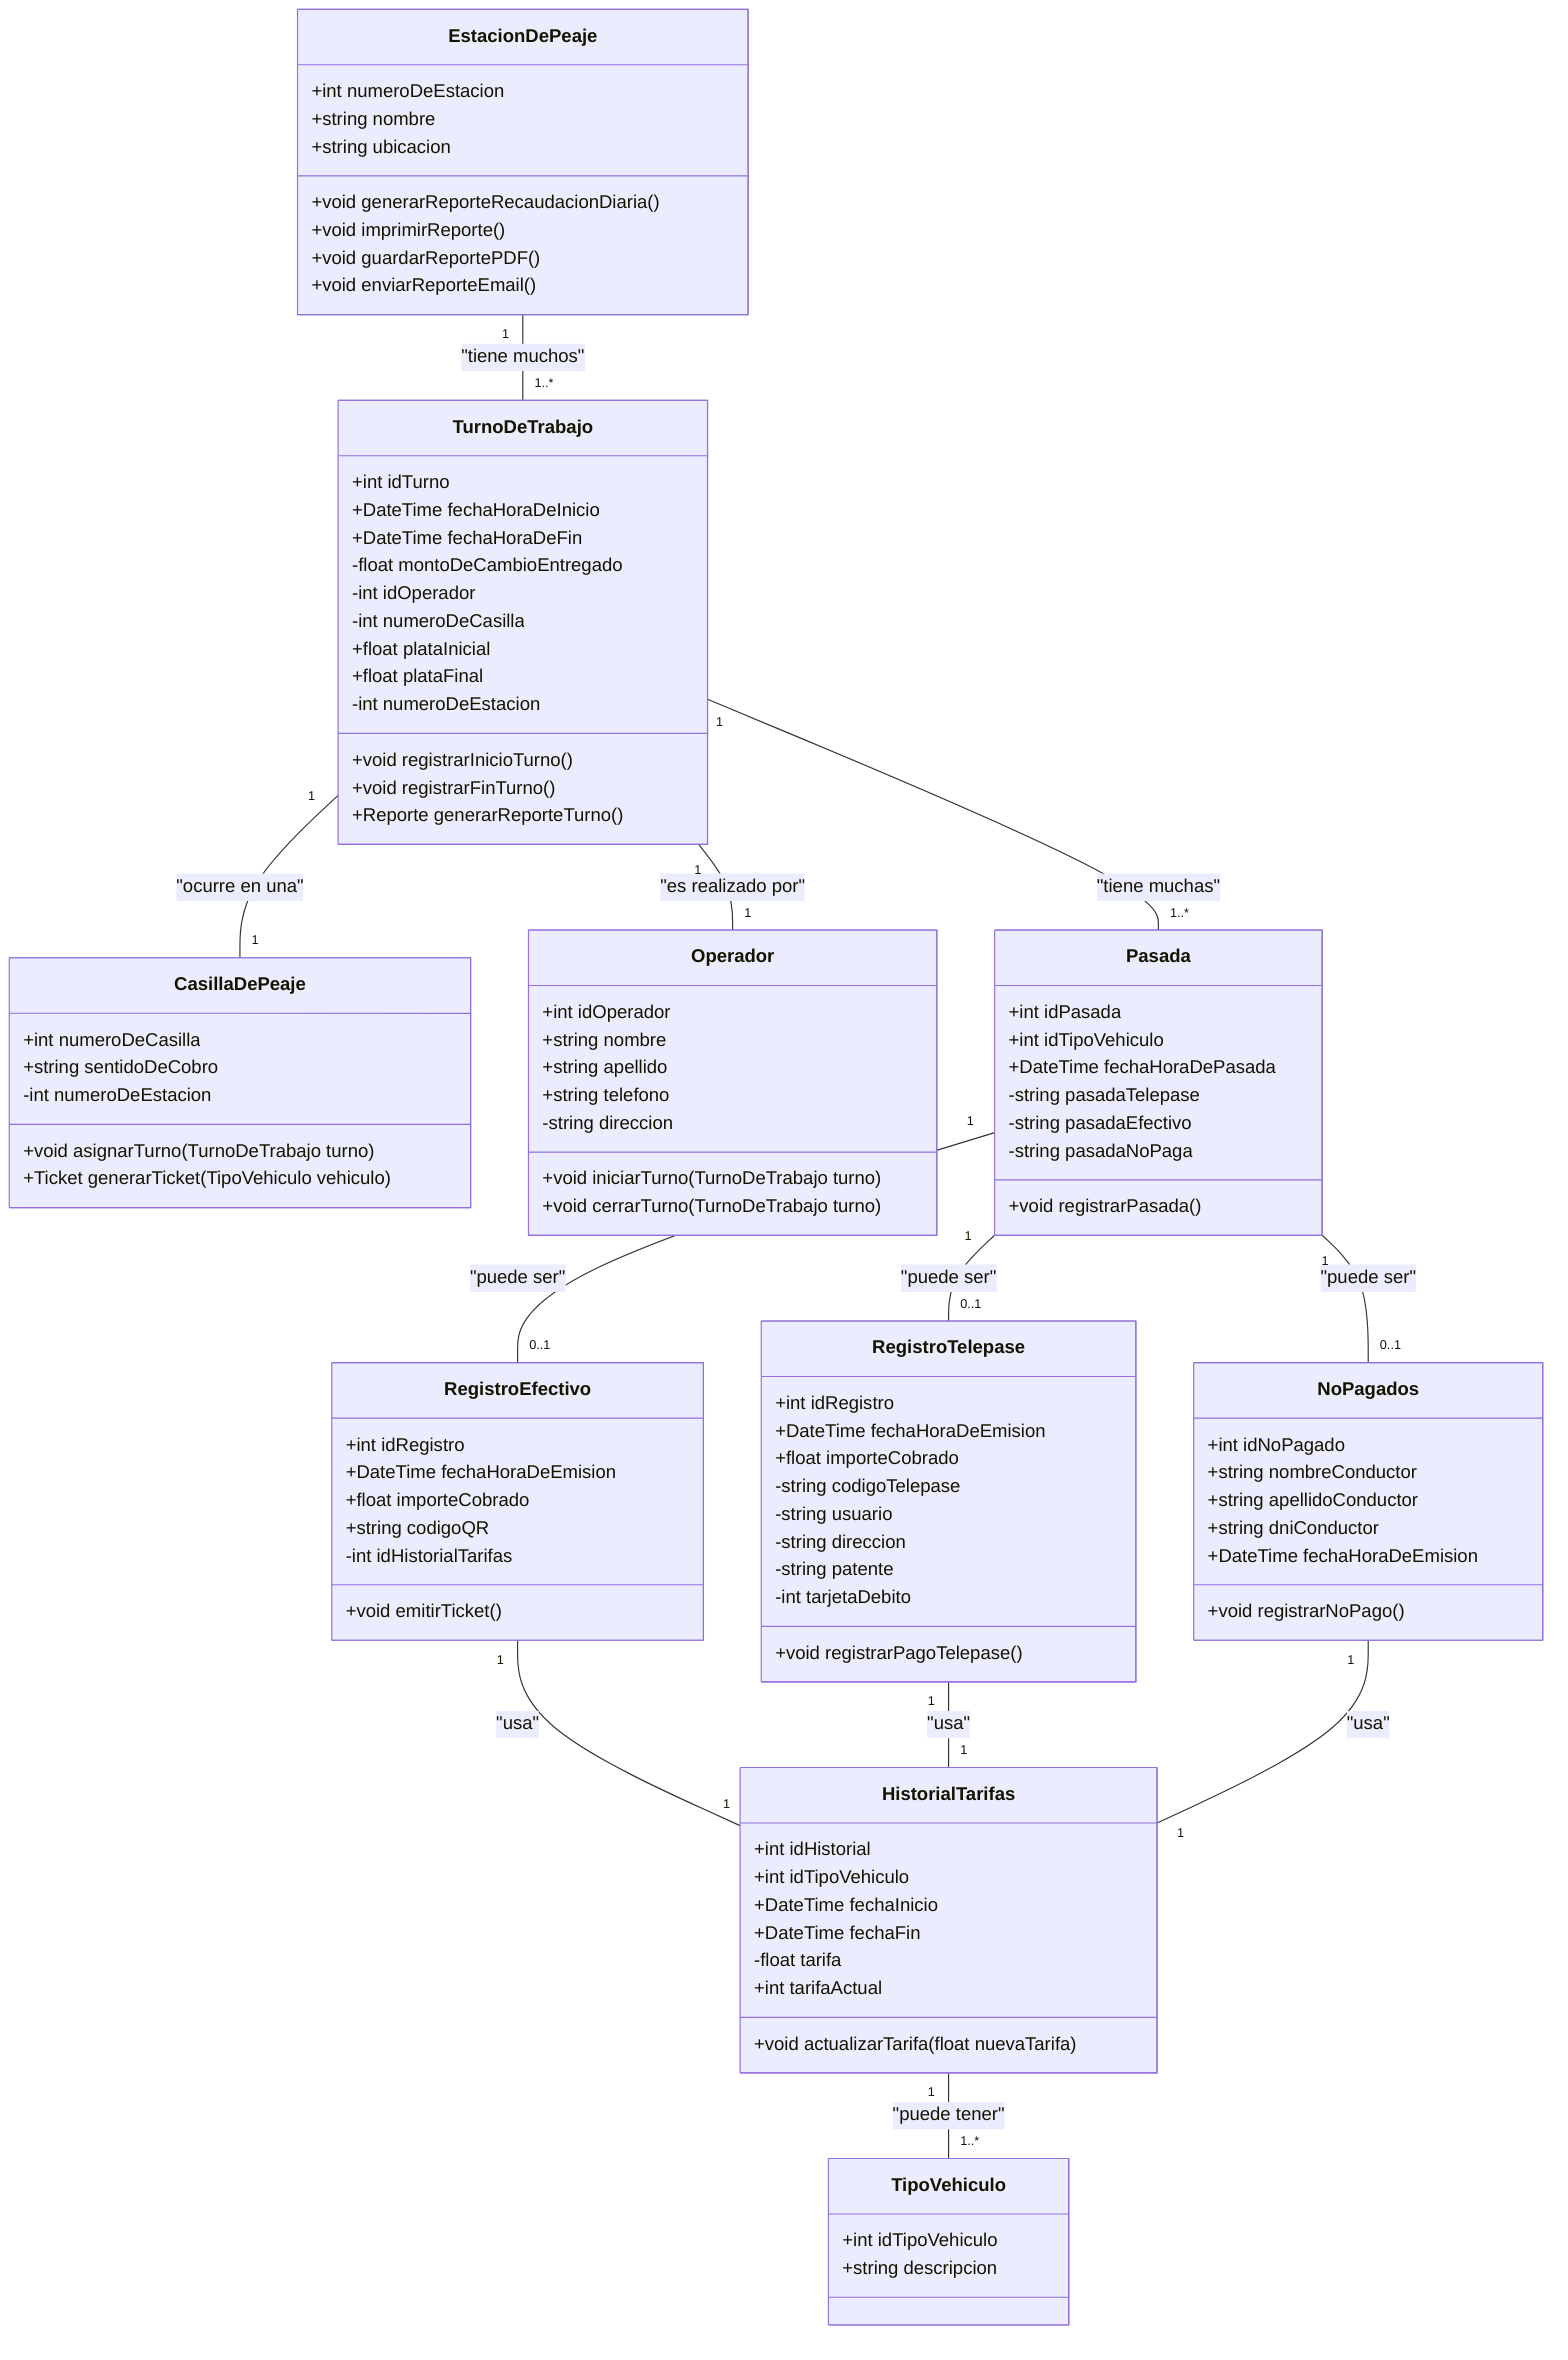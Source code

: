 classDiagram
    class EstacionDePeaje {
        +int numeroDeEstacion
        +string nombre
        +string ubicacion

        +void generarReporteRecaudacionDiaria()
        +void imprimirReporte()
        +void guardarReportePDF()
        +void enviarReporteEmail()
    }

    class CasillaDePeaje {
        +int numeroDeCasilla
        +string sentidoDeCobro
        -int numeroDeEstacion

        +void asignarTurno(TurnoDeTrabajo turno)
        +Ticket generarTicket(TipoVehiculo vehiculo)
    }

    class Operador {
        +int idOperador
        +string nombre
        +string apellido
        +string telefono
        -string direccion

        +void iniciarTurno(TurnoDeTrabajo turno)
        +void cerrarTurno(TurnoDeTrabajo turno)
    }

    class TurnoDeTrabajo {
        +int idTurno
        +DateTime fechaHoraDeInicio
        +DateTime fechaHoraDeFin
        -float montoDeCambioEntregado
        -int idOperador
        -int numeroDeCasilla
        +float plataInicial
        +float plataFinal
        -int numeroDeEstacion

        +void registrarInicioTurno()
        +void registrarFinTurno()
        +Reporte generarReporteTurno()
    }

    class Pasada {
        +int idPasada
        +int idTipoVehiculo
        +DateTime fechaHoraDePasada
        -string pasadaTelepase
        -string pasadaEfectivo
        -string pasadaNoPaga

        +void registrarPasada()
    }

    class TipoVehiculo {
        +int idTipoVehiculo
        +string descripcion
    }

    class HistorialTarifas {
        +int idHistorial
        +int idTipoVehiculo
        +DateTime fechaInicio
        +DateTime fechaFin
        -float tarifa
        +int tarifaActual

        +void actualizarTarifa(float nuevaTarifa)
    }

    class RegistroEfectivo {
        +int idRegistro
        +DateTime fechaHoraDeEmision
        +float importeCobrado
        +string codigoQR
        -int idHistorialTarifas

        +void emitirTicket()
    }

    class RegistroTelepase {
        +int idRegistro
        +DateTime fechaHoraDeEmision
        +float importeCobrado
        -string codigoTelepase
        -string usuario
        -string direccion
        -string patente
        -int tarjetaDebito

        +void registrarPagoTelepase()
    }

    class NoPagados {
        +int idNoPagado
        +string nombreConductor
        +string apellidoConductor
        +string dniConductor
        +DateTime fechaHoraDeEmision

        +void registrarNoPago()
    }

    EstacionDePeaje "1" -- "1..*" TurnoDeTrabajo : "tiene muchos"
    TurnoDeTrabajo "1" -- "1" CasillaDePeaje : "ocurre en una"
    TurnoDeTrabajo "1" -- "1" Operador : "es realizado por"
    TurnoDeTrabajo "1" -- "1..*" Pasada : "tiene muchas"
    Pasada "1" -- "0..1" RegistroEfectivo : "puede ser"
    Pasada "1" -- "0..1" RegistroTelepase : "puede ser"
    Pasada "1" -- "0..1" NoPagados : "puede ser"
    RegistroEfectivo "1" -- "1" HistorialTarifas : "usa"
    RegistroTelepase "1" -- "1" HistorialTarifas : "usa"
    HistorialTarifas "1" -- "1..*" TipoVehiculo : "puede tener"
    NoPagados "1" -- "1" HistorialTarifas : "usa"